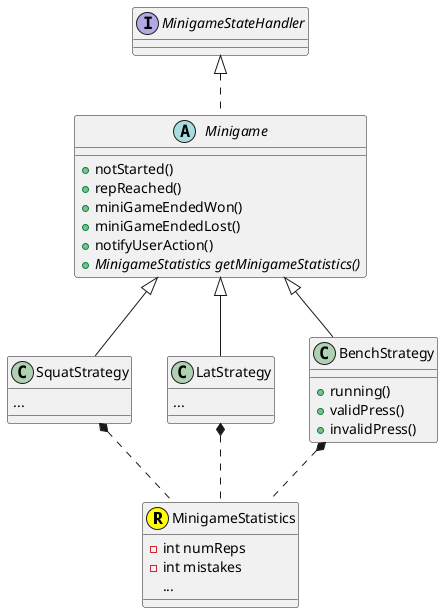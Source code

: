 @startuml
'https://plantuml.com/class-diagram

class MinigameStatistics << (R, yellow) >> {
    - int numReps
    - int mistakes
    ...
}

abstract class Minigame implements MinigameStateHandler{
    + notStarted()
    + repReached()
    + miniGameEndedWon()
    + miniGameEndedLost()
    + notifyUserAction()
    + {abstract} MinigameStatistics getMinigameStatistics()
}

class BenchStrategy extends Minigame{
    + running()
    + validPress()
    + invalidPress()

}

class LatStrategy extends Minigame{
    ...

}

class SquatStrategy extends Minigame{
    ...

}
MinigameStatistics .up.* BenchStrategy
MinigameStatistics .up.* LatStrategy
MinigameStatistics .up.* SquatStrategy

@enduml